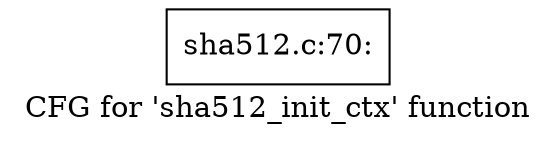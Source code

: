 digraph "CFG for 'sha512_init_ctx' function" {
	label="CFG for 'sha512_init_ctx' function";

	Node0xcd31640 [shape=record,label="{sha512.c:70:}"];
}
